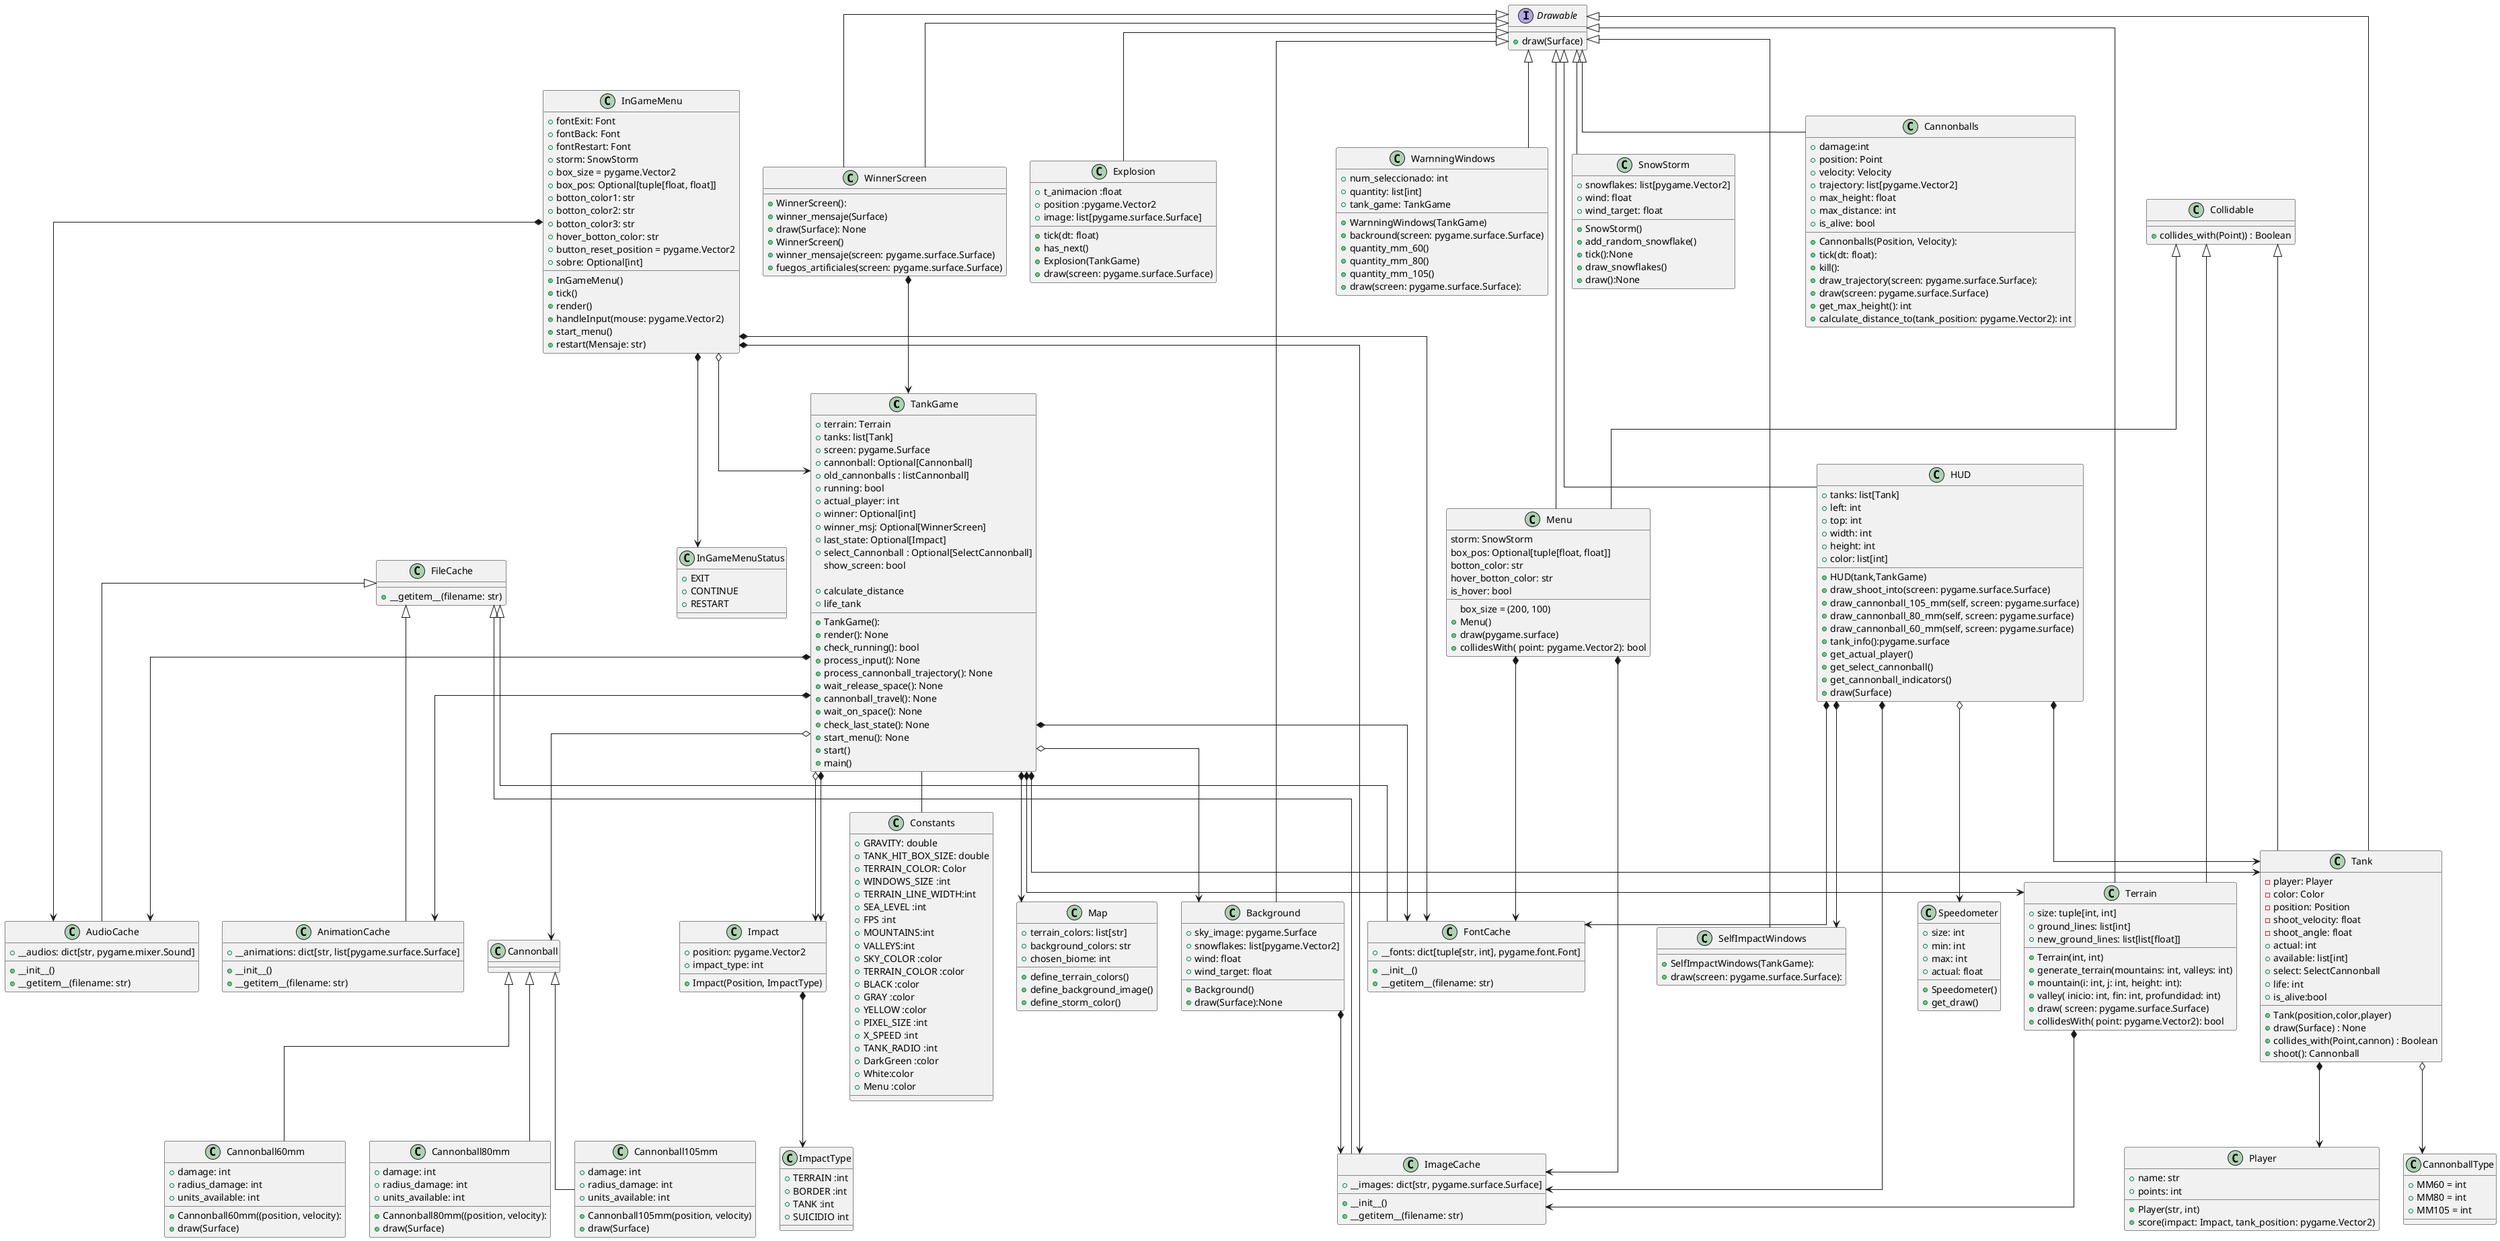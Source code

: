 @startuml

top to bottom direction
skinparam linetype ortho

class TankGame {
    + terrain: Terrain
    + tanks: list[Tank]
    + screen: pygame.Surface
    + cannonball: Optional[Cannonball]
    +old_cannonballs : listCannonball]
    + running: bool
    + actual_player: int
    + winner: Optional[int]
    +winner_msj: Optional[WinnerScreen]
    +last_state: Optional[Impact]
    +select_Cannonball : Optional[SelectCannonball]
    show_screen: bool

    + TankGame():
    + render(): None
    + check_running(): bool
    + process_input(): None
    + process_cannonball_trajectory(): None
    +calculate_distance
    + wait_release_space(): None
    + cannonball_travel(): None
    +life_tank
    + wait_on_space(): None
    + check_last_state(): None
    + start_menu(): None
    +start()
    +main()

}

class Cannonballs extends Drawable {
    + damage:int
    + position: Point
    + velocity: Velocity
    + trajectory: list[pygame.Vector2]
    + max_height: float
    + max_distance: int
    + is_alive: bool

    +Cannonballs(Position, Velocity):
    +tick(dt: float):
    +kill():
    +draw_trajectory(screen: pygame.surface.Surface):
    +draw(screen: pygame.surface.Surface)
    +get_max_height(): int
    +calculate_distance_to(tank_position: pygame.Vector2): int
}
class Cannonball105mm extends Cannonball{
    + damage: int
    + radius_damage: int
    + units_available: int
    +Cannonball105mm(position, velocity)
    +draw(Surface)
}
class Cannonball60mm extends Cannonball{
    +Cannonball60mm((position, velocity):
    + damage: int
    + radius_damage: int
    + units_available: int
    +draw(Surface)
}
 class Cannonball80mm extends Cannonball{
    +Cannonball80mm((position, velocity):
    + damage: int
    + radius_damage: int
    + units_available: int
    +draw(Surface)
}
interface Drawable {
    + draw(Surface)
}
class HUD extends Drawable{
    + tanks: list[Tank]
    + left: int
    + top: int
    + width: int
    + height: int
    + color: list[int]
 +HUD(tank,TankGame)
 +draw_shoot_into(screen: pygame.surface.Surface)
 +draw_cannonball_105_mm(self, screen: pygame.surface)
 +draw_cannonball_80_mm(self, screen: pygame.surface)
 +draw_cannonball_60_mm(self, screen: pygame.surface)
 +tank_info():pygame.surface
 +get_actual_player()
 +get_select_cannonball()
 +get_cannonball_indicators()
 +draw(Surface)
 }
class WinnerScreen extends Drawable{
    +WinnerScreen():
    +winner_mensaje(Surface)
    +draw(Surface): None
}
class InGameMenuStatus{
    + EXIT
    + CONTINUE
    + RESTART
}
class InGameMenu{
    +fontExit: Font
    +fontBack: Font
    +fontRestart: Font
    +storm: SnowStorm
    +box_size = pygame.Vector2
    +box_pos: Optional[tuple[float, float]]
    +botton_color1: str
    +botton_color2: str
    +botton_color3: str
    +hover_botton_color: str
    +button_reset_position = pygame.Vector2
    +sobre: Optional[int]
    + InGameMenu()
    +tick()
    +render()
    +handleInput(mouse: pygame.Vector2)
    +start_menu()
    +restart(Mensaje: str)
}

class Terrain extends Drawable,Collidable {
    +size: tuple[int, int]
    +ground_lines: list[int]
    +new_ground_lines: list[list[float]]


    +Terrain(int, int)
    +generate_terrain(mountains: int, valleys: int)
    +mountain(i: int, j: int, height: int):
    +valley( inicio: int, fin: int, profundidad: int)
    +draw( screen: pygame.surface.Surface)
    +collidesWith( point: pygame.Vector2): bool
}

class FileCache{
    +__getitem__(filename: str)
}

class AnimationCache extends FileCache{
    +__animations: dict[str, list[pygame.surface.Surface]
    +__init__()
    +__getitem__(filename: str)
}

class ImageCache extends FileCache{
    +__images: dict[str, pygame.surface.Surface]
    +__init__()
    +__getitem__(filename: str)
}

class FontCache extends FileCache{
    +__fonts: dict[tuple[str, int], pygame.font.Font]
    +__init__()
    +__getitem__(filename: str)
}

class AudioCache extends FileCache{
    +__audios: dict[str, pygame.mixer.Sound]
    +__init__()
    +__getitem__(filename: str)
}

class Speedometer{
    +size: int
    +min: int
    +max: int
    +actual: float
    +Speedometer()
    +get_draw()
}
class Collidable {
 +collides_with(Point)) : Boolean
}

class Background extends Drawable{
    +sky_image: pygame.Surface
    +snowflakes: list[pygame.Vector2]
    +wind: float
    +wind_target: float

    + Background()
    + draw(Surface):None

}
class Tank extends Collidable,Drawable  {
    - player: Player
    - color: Color
    - position: Position
    -shoot_velocity: float
    -shoot_angle: float
    +actual: int
    +available: list[int]
    +select: SelectCannonball
    +life: int
    +is_alive:bool



    +Tank(position,color,player)
    +draw(Surface) : None
    +collides_with(Point,cannon) : Boolean
    +shoot(): Cannonball
}

class Player {
    +name: str
    +points: int
    +Player(str, int)
    +score(impact: Impact, tank_position: pygame.Vector2)


}
class WinnerScreen extends Drawable
{
    + WinnerScreen()
    +winner_mensaje(screen: pygame.surface.Surface)
    +fuegos_artificiales(screen: pygame.surface.Surface)
}
class Impact
{
    +position: pygame.Vector2
    +impact_type: int

    +Impact(Position, ImpactType)
}

class Constants {
    + GRAVITY: double
    + TANK_HIT_BOX_SIZE: double
    + TERRAIN_COLOR: Color
    + WINDOWS_SIZE :int
    + TERRAIN_LINE_WIDTH:int
    + SEA_LEVEL :int
    + FPS :int
    +MOUNTAINS:int
    +VALLEYS:int
    +SKY_COLOR :color
    +TERRAIN_COLOR :color
    +BLACK :color
    +GRAY :color
    +YELLOW :color
    +PIXEL_SIZE :int
    +X_SPEED :int
    +TANK_RADIO :int
    +DarkGreen :color
    +White:color
    +Menu :color
}
class ImpactType{
    +TERRAIN :int
    +BORDER :int
    +TANK :int
    +SUICIDIO int
}

class Explosion extends Drawable{
    +t_animacion :float
    +position :pygame.Vector2
    +image: list[pygame.surface.Surface]

    +tick(dt: float)
    +has_next()
    +Explosion(TankGame)
    +draw(screen: pygame.surface.Surface)
}



class CannonballType{
    +MM60 = int
    +MM80 = int
    +MM105 = int

}

class SelfImpactWindows extends Drawable {
    + SelfImpactWindows(TankGame):
    + draw(screen: pygame.surface.Surface):
}

class WarnningWindows extends Drawable {
    +num_seleccionado: int
    +quantity: list[int]
    +tank_game: TankGame
    +WarnningWindows(TankGame)
    +backround(screen: pygame.surface.Surface)
    +quantity_mm_60()
    +quantity_mm_80()
    +quantity_mm_105()
    +draw(screen: pygame.surface.Surface):

}

class Map{
    +terrain_colors: list[str]
    +background_colors: str
    +chosen_biome: int
    +define_terrain_colors()
    +define_background_image()
    +define_storm_color()
}

class SnowStorm extends Drawable{
    +snowflakes: list[pygame.Vector2]
    +wind: float
    +wind_target: float
    +SnowStorm()
    +add_random_snowflake()
    +tick():None
    +draw_snowflakes()
    +draw():None
}

class Menu extends Drawable, Collidable{
    storm: SnowStorm
    box_size = (200, 100)
    box_pos: Optional[tuple[float, float]]
    botton_color: str
    hover_botton_color: str
    is_hover: bool
    +Menu()
    +draw(pygame.surface)
    +collidesWith( point: pygame.Vector2): bool
}

TankGame -- Constants

WinnerScreen *--> TankGame
InGameMenu o--> TankGame
InGameMenu *--> InGameMenuStatus
TankGame *--> Tank
TankGame o--> Cannonball
TankGame *--> Terrain
TankGame o--> Background
TankGame o--> Impact
TankGame *--> Map
TankGame *--> AudioCache
TankGame *--> FontCache
TankGame *--> AnimationCache
Background *--> ImageCache
Terrain *--> ImageCache
Menu *--> ImageCache
Menu *--> FontCache
HUD *--> FontCache
HUD *--> ImageCache
InGameMenu *--> ImageCache
InGameMenu *--> AudioCache
InGameMenu *--> FontCache
Tank *--> Player
Tank o--> CannonballType
HUD *--> Tank
HUD o--> Speedometer
HUD *--> SelfImpactWindows
Impact *--> ImpactType
TankGame *--> Impact

@enduml
